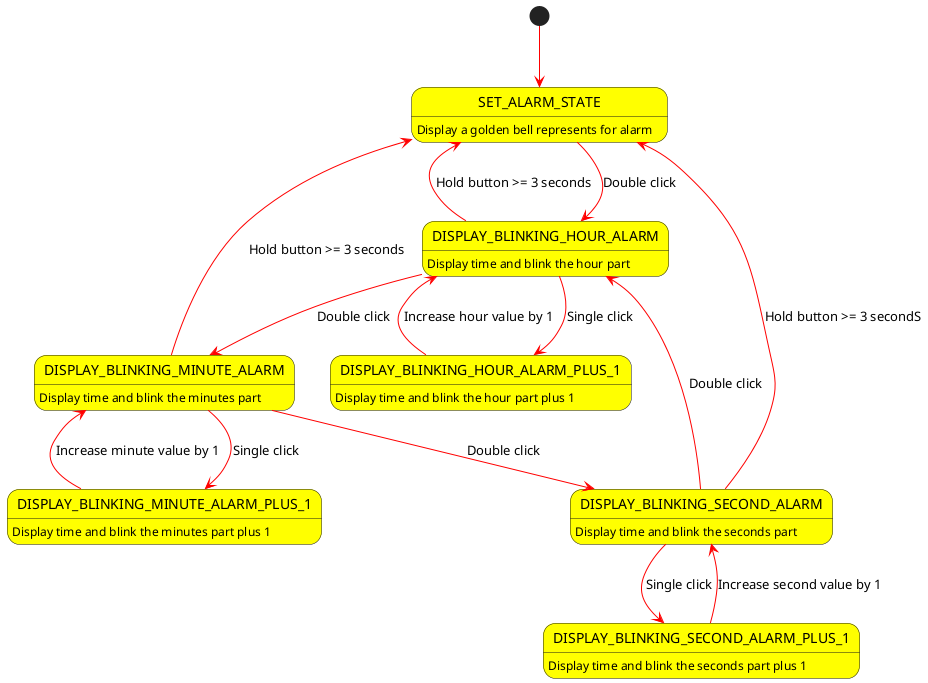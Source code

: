 @startuml systen_set_alarm
skinparam arrowcolor red
skinparam stateBackgroundColor yellow  

[*] --> SET_ALARM_STATE
SET_ALARM_STATE: Display a golden bell represents for alarm

DISPLAY_BLINKING_HOUR_ALARM: Display time and blink the hour part
DISPLAY_BLINKING_MINUTE_ALARM: Display time and blink the minutes part
DISPLAY_BLINKING_SECOND_ALARM: Display time and blink the seconds part

DISPLAY_BLINKING_HOUR_ALARM_PLUS_1: Display time and blink the hour part plus 1
DISPLAY_BLINKING_MINUTE_ALARM_PLUS_1: Display time and blink the minutes part plus 1
DISPLAY_BLINKING_SECOND_ALARM_PLUS_1: Display time and blink the seconds part plus 1

SET_ALARM_STATE --> DISPLAY_BLINKING_HOUR_ALARM: Double click
DISPLAY_BLINKING_HOUR_ALARM --> DISPLAY_BLINKING_MINUTE_ALARM: Double click
DISPLAY_BLINKING_MINUTE_ALARM --> DISPLAY_BLINKING_SECOND_ALARM: Double click
DISPLAY_BLINKING_SECOND_ALARM --> DISPLAY_BLINKING_HOUR_ALARM: Double click

DISPLAY_BLINKING_HOUR_ALARM --> DISPLAY_BLINKING_HOUR_ALARM_PLUS_1: Single click
DISPLAY_BLINKING_HOUR_ALARM_PLUS_1 --> DISPLAY_BLINKING_HOUR_ALARM: Increase hour value by 1
DISPLAY_BLINKING_MINUTE_ALARM --> DISPLAY_BLINKING_MINUTE_ALARM_PLUS_1: Single click
DISPLAY_BLINKING_MINUTE_ALARM_PLUS_1 --> DISPLAY_BLINKING_MINUTE_ALARM: Increase minute value by 1
DISPLAY_BLINKING_SECOND_ALARM --> DISPLAY_BLINKING_SECOND_ALARM_PLUS_1: Single click
DISPLAY_BLINKING_SECOND_ALARM_PLUS_1 --> DISPLAY_BLINKING_SECOND_ALARM: Increase second value by 1

DISPLAY_BLINKING_HOUR_ALARM --> SET_ALARM_STATE: Hold button >= 3 seconds
DISPLAY_BLINKING_MINUTE_ALARM --> SET_ALARM_STATE: Hold button >= 3 seconds
DISPLAY_BLINKING_SECOND_ALARM --> SET_ALARM_STATE: Hold button >= 3 secondS

@enduml
